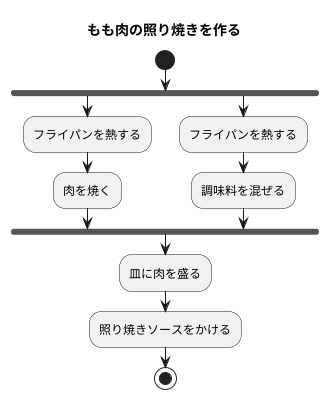 @startuml もも肉の照り焼きを作る
title もも肉の照り焼きを作る
start 

fork
  :フライパンを熱する;
  :肉を焼く;
fork again
  :フライパンを熱する;
  :調味料を混ぜる;
endfork
:皿に肉を盛る;
:照り焼きソースをかける;


stop
@enduml